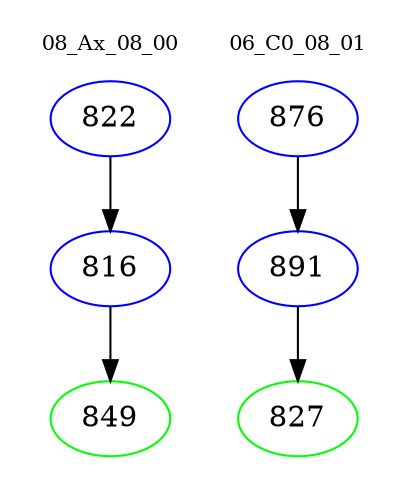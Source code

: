 digraph{
subgraph cluster_0 {
color = white
label = "08_Ax_08_00";
fontsize=10;
T0_822 [label="822", color="blue"]
T0_822 -> T0_816 [color="black"]
T0_816 [label="816", color="blue"]
T0_816 -> T0_849 [color="black"]
T0_849 [label="849", color="green"]
}
subgraph cluster_1 {
color = white
label = "06_C0_08_01";
fontsize=10;
T1_876 [label="876", color="blue"]
T1_876 -> T1_891 [color="black"]
T1_891 [label="891", color="blue"]
T1_891 -> T1_827 [color="black"]
T1_827 [label="827", color="green"]
}
}
